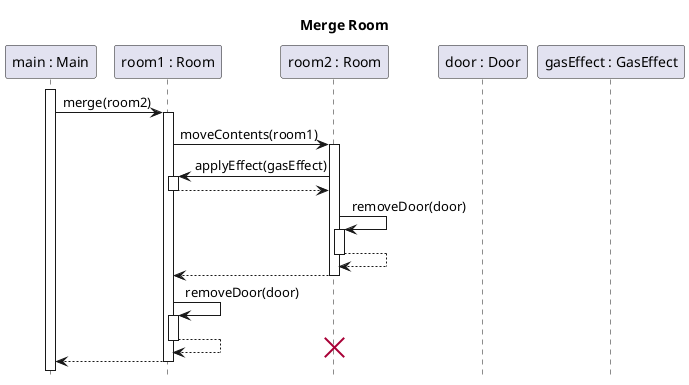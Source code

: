 @startuml room-merge-with-effect
title Merge Room
hide footbox
skinparam SequenceReferenceBackgroundColor white

participant "main : Main" as main
participant "room1 : Room" as r1
participant "room2 : Room" as r2
participant "door : Door" as door
participant "gasEffect : GasEffect" as gasEffect

main++
main-> r1 ++: merge(room2)
    r1 -> r2 ++: moveContents(room1)
        r2 -> r1 ++: applyEffect(gasEffect)
        return
        r2 -> r2 ++ : removeDoor(door)
        return
    return
    r1 -> r1 ++: removeDoor(door)
    return
destroy r2
return

@enduml